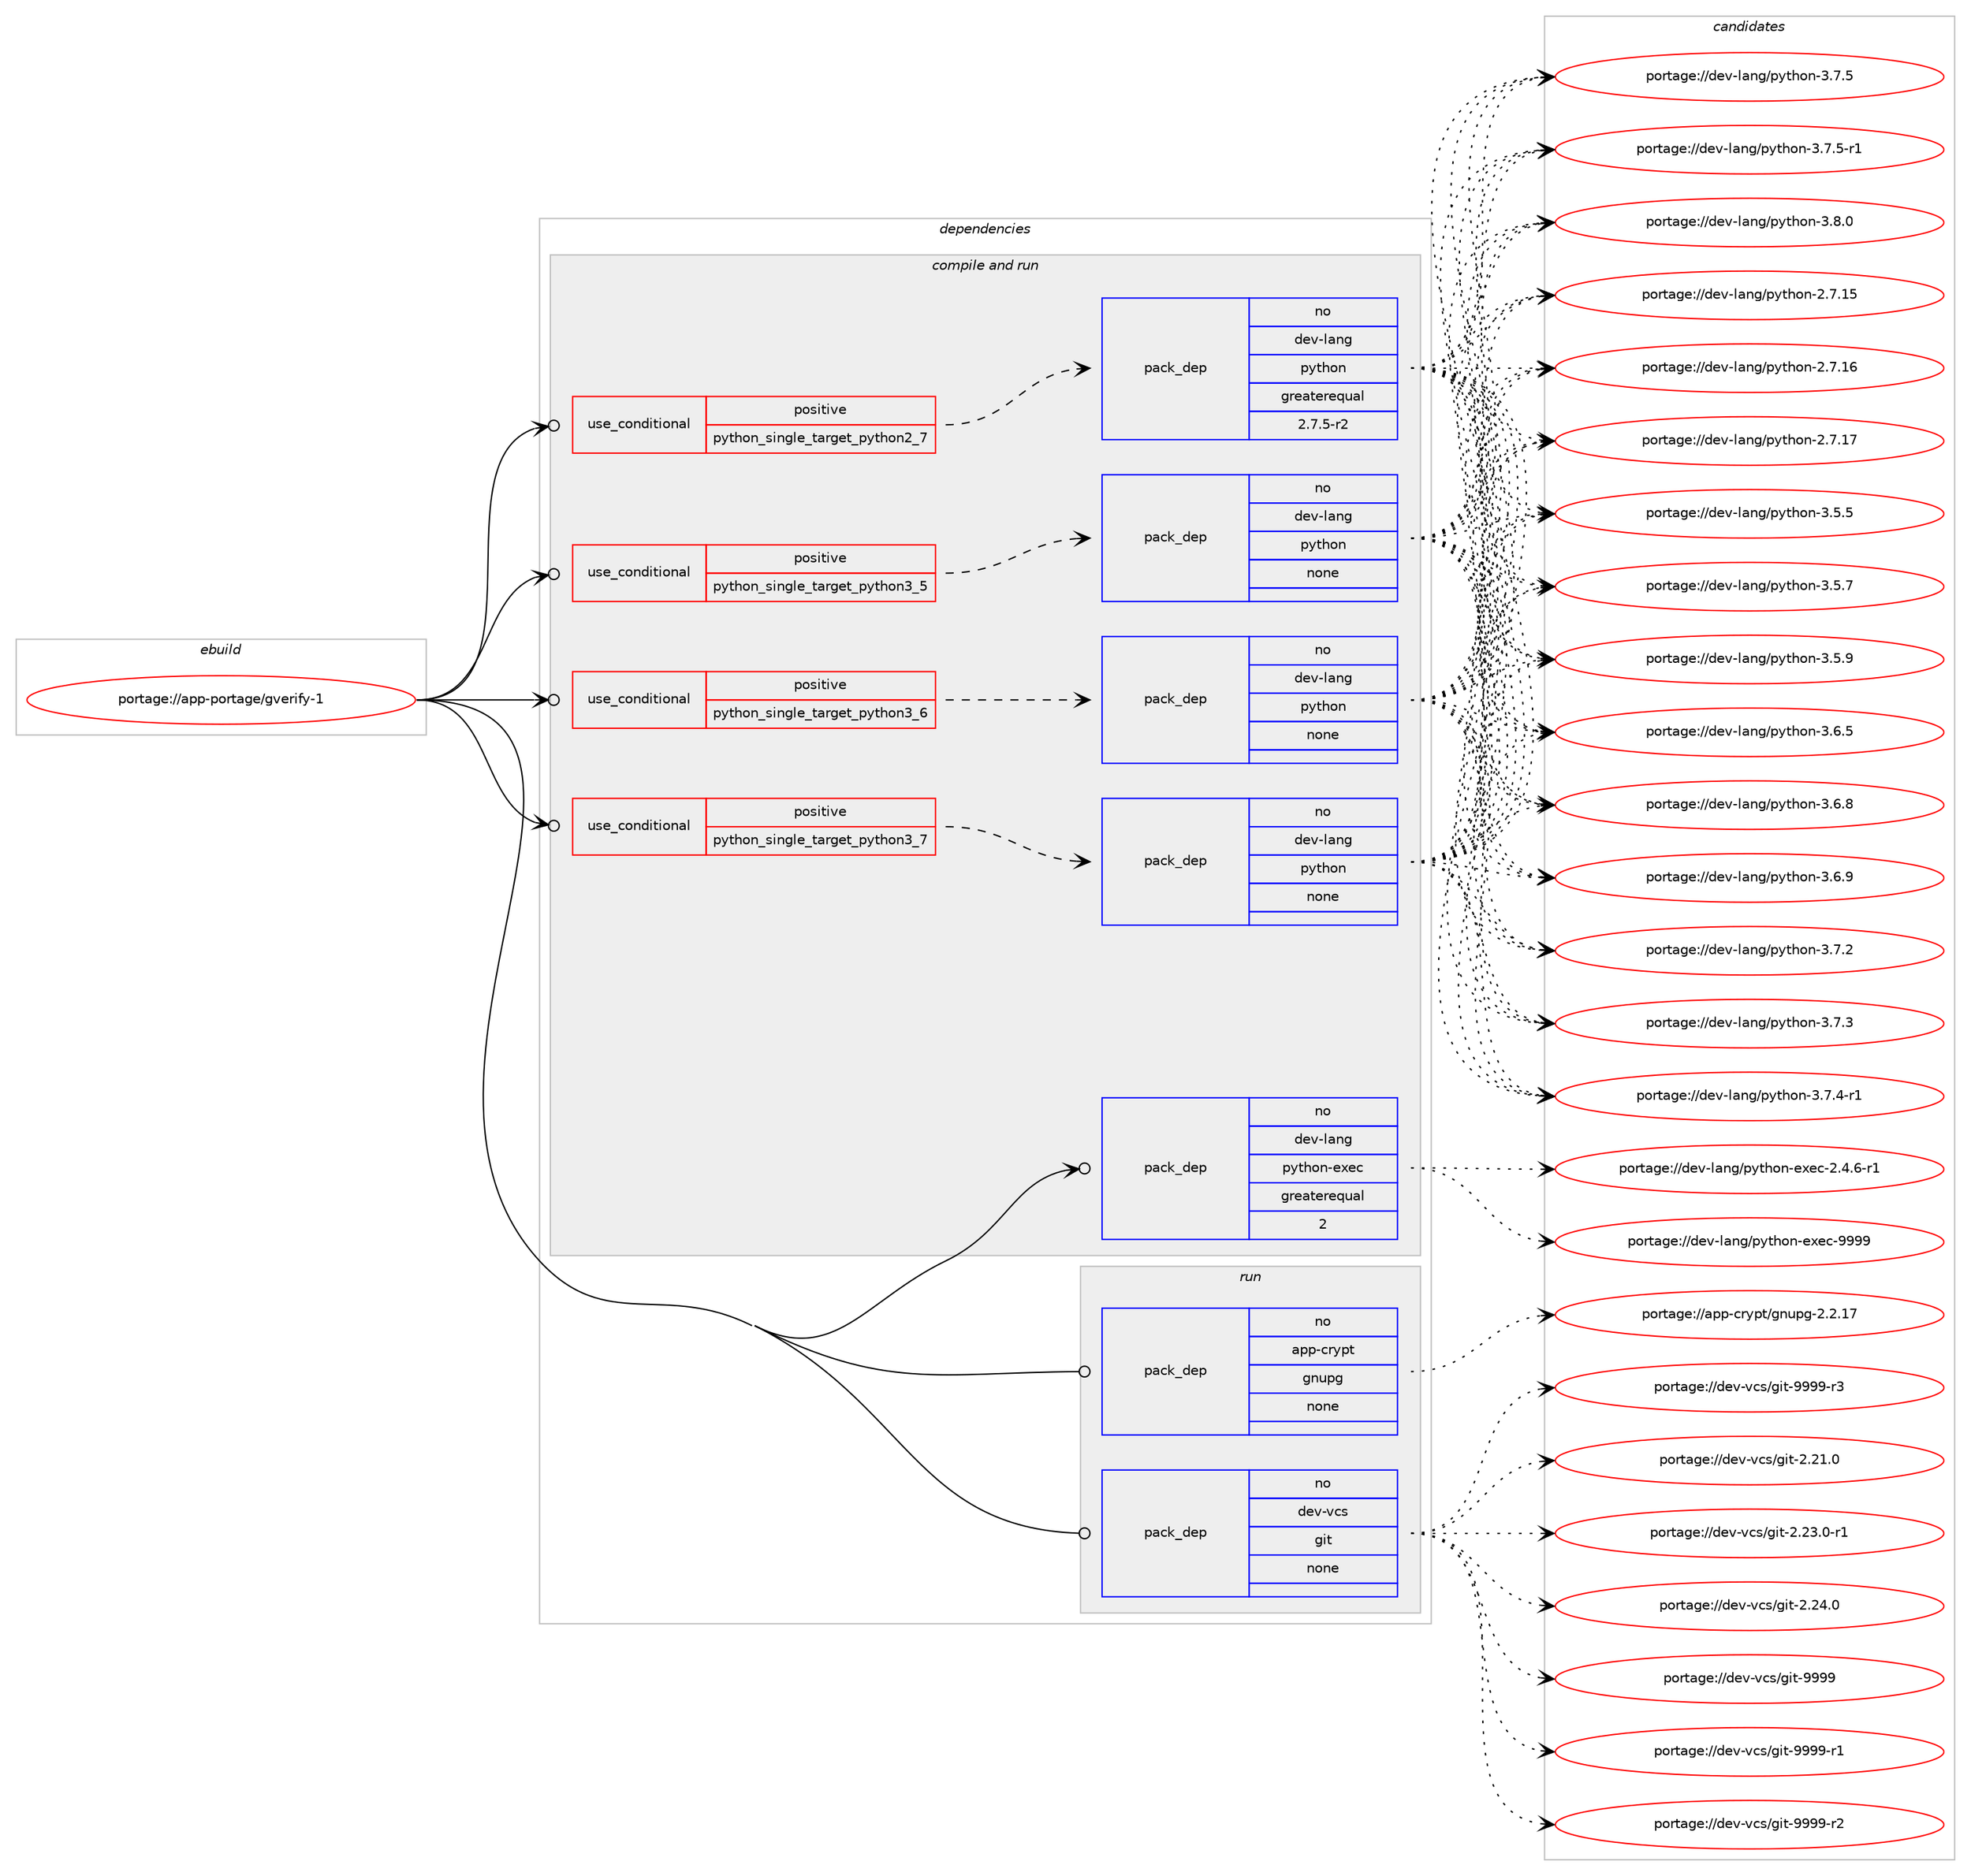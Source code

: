 digraph prolog {

# *************
# Graph options
# *************

newrank=true;
concentrate=true;
compound=true;
graph [rankdir=LR,fontname=Helvetica,fontsize=10,ranksep=1.5];#, ranksep=2.5, nodesep=0.2];
edge  [arrowhead=vee];
node  [fontname=Helvetica,fontsize=10];

# **********
# The ebuild
# **********

subgraph cluster_leftcol {
color=gray;
rank=same;
label=<<i>ebuild</i>>;
id [label="portage://app-portage/gverify-1", color=red, width=4, href="../app-portage/gverify-1.svg"];
}

# ****************
# The dependencies
# ****************

subgraph cluster_midcol {
color=gray;
label=<<i>dependencies</i>>;
subgraph cluster_compile {
fillcolor="#eeeeee";
style=filled;
label=<<i>compile</i>>;
}
subgraph cluster_compileandrun {
fillcolor="#eeeeee";
style=filled;
label=<<i>compile and run</i>>;
subgraph cond10220 {
dependency41441 [label=<<TABLE BORDER="0" CELLBORDER="1" CELLSPACING="0" CELLPADDING="4"><TR><TD ROWSPAN="3" CELLPADDING="10">use_conditional</TD></TR><TR><TD>positive</TD></TR><TR><TD>python_single_target_python2_7</TD></TR></TABLE>>, shape=none, color=red];
subgraph pack30534 {
dependency41442 [label=<<TABLE BORDER="0" CELLBORDER="1" CELLSPACING="0" CELLPADDING="4" WIDTH="220"><TR><TD ROWSPAN="6" CELLPADDING="30">pack_dep</TD></TR><TR><TD WIDTH="110">no</TD></TR><TR><TD>dev-lang</TD></TR><TR><TD>python</TD></TR><TR><TD>greaterequal</TD></TR><TR><TD>2.7.5-r2</TD></TR></TABLE>>, shape=none, color=blue];
}
dependency41441:e -> dependency41442:w [weight=20,style="dashed",arrowhead="vee"];
}
id:e -> dependency41441:w [weight=20,style="solid",arrowhead="odotvee"];
subgraph cond10221 {
dependency41443 [label=<<TABLE BORDER="0" CELLBORDER="1" CELLSPACING="0" CELLPADDING="4"><TR><TD ROWSPAN="3" CELLPADDING="10">use_conditional</TD></TR><TR><TD>positive</TD></TR><TR><TD>python_single_target_python3_5</TD></TR></TABLE>>, shape=none, color=red];
subgraph pack30535 {
dependency41444 [label=<<TABLE BORDER="0" CELLBORDER="1" CELLSPACING="0" CELLPADDING="4" WIDTH="220"><TR><TD ROWSPAN="6" CELLPADDING="30">pack_dep</TD></TR><TR><TD WIDTH="110">no</TD></TR><TR><TD>dev-lang</TD></TR><TR><TD>python</TD></TR><TR><TD>none</TD></TR><TR><TD></TD></TR></TABLE>>, shape=none, color=blue];
}
dependency41443:e -> dependency41444:w [weight=20,style="dashed",arrowhead="vee"];
}
id:e -> dependency41443:w [weight=20,style="solid",arrowhead="odotvee"];
subgraph cond10222 {
dependency41445 [label=<<TABLE BORDER="0" CELLBORDER="1" CELLSPACING="0" CELLPADDING="4"><TR><TD ROWSPAN="3" CELLPADDING="10">use_conditional</TD></TR><TR><TD>positive</TD></TR><TR><TD>python_single_target_python3_6</TD></TR></TABLE>>, shape=none, color=red];
subgraph pack30536 {
dependency41446 [label=<<TABLE BORDER="0" CELLBORDER="1" CELLSPACING="0" CELLPADDING="4" WIDTH="220"><TR><TD ROWSPAN="6" CELLPADDING="30">pack_dep</TD></TR><TR><TD WIDTH="110">no</TD></TR><TR><TD>dev-lang</TD></TR><TR><TD>python</TD></TR><TR><TD>none</TD></TR><TR><TD></TD></TR></TABLE>>, shape=none, color=blue];
}
dependency41445:e -> dependency41446:w [weight=20,style="dashed",arrowhead="vee"];
}
id:e -> dependency41445:w [weight=20,style="solid",arrowhead="odotvee"];
subgraph cond10223 {
dependency41447 [label=<<TABLE BORDER="0" CELLBORDER="1" CELLSPACING="0" CELLPADDING="4"><TR><TD ROWSPAN="3" CELLPADDING="10">use_conditional</TD></TR><TR><TD>positive</TD></TR><TR><TD>python_single_target_python3_7</TD></TR></TABLE>>, shape=none, color=red];
subgraph pack30537 {
dependency41448 [label=<<TABLE BORDER="0" CELLBORDER="1" CELLSPACING="0" CELLPADDING="4" WIDTH="220"><TR><TD ROWSPAN="6" CELLPADDING="30">pack_dep</TD></TR><TR><TD WIDTH="110">no</TD></TR><TR><TD>dev-lang</TD></TR><TR><TD>python</TD></TR><TR><TD>none</TD></TR><TR><TD></TD></TR></TABLE>>, shape=none, color=blue];
}
dependency41447:e -> dependency41448:w [weight=20,style="dashed",arrowhead="vee"];
}
id:e -> dependency41447:w [weight=20,style="solid",arrowhead="odotvee"];
subgraph pack30538 {
dependency41449 [label=<<TABLE BORDER="0" CELLBORDER="1" CELLSPACING="0" CELLPADDING="4" WIDTH="220"><TR><TD ROWSPAN="6" CELLPADDING="30">pack_dep</TD></TR><TR><TD WIDTH="110">no</TD></TR><TR><TD>dev-lang</TD></TR><TR><TD>python-exec</TD></TR><TR><TD>greaterequal</TD></TR><TR><TD>2</TD></TR></TABLE>>, shape=none, color=blue];
}
id:e -> dependency41449:w [weight=20,style="solid",arrowhead="odotvee"];
}
subgraph cluster_run {
fillcolor="#eeeeee";
style=filled;
label=<<i>run</i>>;
subgraph pack30539 {
dependency41450 [label=<<TABLE BORDER="0" CELLBORDER="1" CELLSPACING="0" CELLPADDING="4" WIDTH="220"><TR><TD ROWSPAN="6" CELLPADDING="30">pack_dep</TD></TR><TR><TD WIDTH="110">no</TD></TR><TR><TD>app-crypt</TD></TR><TR><TD>gnupg</TD></TR><TR><TD>none</TD></TR><TR><TD></TD></TR></TABLE>>, shape=none, color=blue];
}
id:e -> dependency41450:w [weight=20,style="solid",arrowhead="odot"];
subgraph pack30540 {
dependency41451 [label=<<TABLE BORDER="0" CELLBORDER="1" CELLSPACING="0" CELLPADDING="4" WIDTH="220"><TR><TD ROWSPAN="6" CELLPADDING="30">pack_dep</TD></TR><TR><TD WIDTH="110">no</TD></TR><TR><TD>dev-vcs</TD></TR><TR><TD>git</TD></TR><TR><TD>none</TD></TR><TR><TD></TD></TR></TABLE>>, shape=none, color=blue];
}
id:e -> dependency41451:w [weight=20,style="solid",arrowhead="odot"];
}
}

# **************
# The candidates
# **************

subgraph cluster_choices {
rank=same;
color=gray;
label=<<i>candidates</i>>;

subgraph choice30534 {
color=black;
nodesep=1;
choiceportage10010111845108971101034711212111610411111045504655464953 [label="portage://dev-lang/python-2.7.15", color=red, width=4,href="../dev-lang/python-2.7.15.svg"];
choiceportage10010111845108971101034711212111610411111045504655464954 [label="portage://dev-lang/python-2.7.16", color=red, width=4,href="../dev-lang/python-2.7.16.svg"];
choiceportage10010111845108971101034711212111610411111045504655464955 [label="portage://dev-lang/python-2.7.17", color=red, width=4,href="../dev-lang/python-2.7.17.svg"];
choiceportage100101118451089711010347112121116104111110455146534653 [label="portage://dev-lang/python-3.5.5", color=red, width=4,href="../dev-lang/python-3.5.5.svg"];
choiceportage100101118451089711010347112121116104111110455146534655 [label="portage://dev-lang/python-3.5.7", color=red, width=4,href="../dev-lang/python-3.5.7.svg"];
choiceportage100101118451089711010347112121116104111110455146534657 [label="portage://dev-lang/python-3.5.9", color=red, width=4,href="../dev-lang/python-3.5.9.svg"];
choiceportage100101118451089711010347112121116104111110455146544653 [label="portage://dev-lang/python-3.6.5", color=red, width=4,href="../dev-lang/python-3.6.5.svg"];
choiceportage100101118451089711010347112121116104111110455146544656 [label="portage://dev-lang/python-3.6.8", color=red, width=4,href="../dev-lang/python-3.6.8.svg"];
choiceportage100101118451089711010347112121116104111110455146544657 [label="portage://dev-lang/python-3.6.9", color=red, width=4,href="../dev-lang/python-3.6.9.svg"];
choiceportage100101118451089711010347112121116104111110455146554650 [label="portage://dev-lang/python-3.7.2", color=red, width=4,href="../dev-lang/python-3.7.2.svg"];
choiceportage100101118451089711010347112121116104111110455146554651 [label="portage://dev-lang/python-3.7.3", color=red, width=4,href="../dev-lang/python-3.7.3.svg"];
choiceportage1001011184510897110103471121211161041111104551465546524511449 [label="portage://dev-lang/python-3.7.4-r1", color=red, width=4,href="../dev-lang/python-3.7.4-r1.svg"];
choiceportage100101118451089711010347112121116104111110455146554653 [label="portage://dev-lang/python-3.7.5", color=red, width=4,href="../dev-lang/python-3.7.5.svg"];
choiceportage1001011184510897110103471121211161041111104551465546534511449 [label="portage://dev-lang/python-3.7.5-r1", color=red, width=4,href="../dev-lang/python-3.7.5-r1.svg"];
choiceportage100101118451089711010347112121116104111110455146564648 [label="portage://dev-lang/python-3.8.0", color=red, width=4,href="../dev-lang/python-3.8.0.svg"];
dependency41442:e -> choiceportage10010111845108971101034711212111610411111045504655464953:w [style=dotted,weight="100"];
dependency41442:e -> choiceportage10010111845108971101034711212111610411111045504655464954:w [style=dotted,weight="100"];
dependency41442:e -> choiceportage10010111845108971101034711212111610411111045504655464955:w [style=dotted,weight="100"];
dependency41442:e -> choiceportage100101118451089711010347112121116104111110455146534653:w [style=dotted,weight="100"];
dependency41442:e -> choiceportage100101118451089711010347112121116104111110455146534655:w [style=dotted,weight="100"];
dependency41442:e -> choiceportage100101118451089711010347112121116104111110455146534657:w [style=dotted,weight="100"];
dependency41442:e -> choiceportage100101118451089711010347112121116104111110455146544653:w [style=dotted,weight="100"];
dependency41442:e -> choiceportage100101118451089711010347112121116104111110455146544656:w [style=dotted,weight="100"];
dependency41442:e -> choiceportage100101118451089711010347112121116104111110455146544657:w [style=dotted,weight="100"];
dependency41442:e -> choiceportage100101118451089711010347112121116104111110455146554650:w [style=dotted,weight="100"];
dependency41442:e -> choiceportage100101118451089711010347112121116104111110455146554651:w [style=dotted,weight="100"];
dependency41442:e -> choiceportage1001011184510897110103471121211161041111104551465546524511449:w [style=dotted,weight="100"];
dependency41442:e -> choiceportage100101118451089711010347112121116104111110455146554653:w [style=dotted,weight="100"];
dependency41442:e -> choiceportage1001011184510897110103471121211161041111104551465546534511449:w [style=dotted,weight="100"];
dependency41442:e -> choiceportage100101118451089711010347112121116104111110455146564648:w [style=dotted,weight="100"];
}
subgraph choice30535 {
color=black;
nodesep=1;
choiceportage10010111845108971101034711212111610411111045504655464953 [label="portage://dev-lang/python-2.7.15", color=red, width=4,href="../dev-lang/python-2.7.15.svg"];
choiceportage10010111845108971101034711212111610411111045504655464954 [label="portage://dev-lang/python-2.7.16", color=red, width=4,href="../dev-lang/python-2.7.16.svg"];
choiceportage10010111845108971101034711212111610411111045504655464955 [label="portage://dev-lang/python-2.7.17", color=red, width=4,href="../dev-lang/python-2.7.17.svg"];
choiceportage100101118451089711010347112121116104111110455146534653 [label="portage://dev-lang/python-3.5.5", color=red, width=4,href="../dev-lang/python-3.5.5.svg"];
choiceportage100101118451089711010347112121116104111110455146534655 [label="portage://dev-lang/python-3.5.7", color=red, width=4,href="../dev-lang/python-3.5.7.svg"];
choiceportage100101118451089711010347112121116104111110455146534657 [label="portage://dev-lang/python-3.5.9", color=red, width=4,href="../dev-lang/python-3.5.9.svg"];
choiceportage100101118451089711010347112121116104111110455146544653 [label="portage://dev-lang/python-3.6.5", color=red, width=4,href="../dev-lang/python-3.6.5.svg"];
choiceportage100101118451089711010347112121116104111110455146544656 [label="portage://dev-lang/python-3.6.8", color=red, width=4,href="../dev-lang/python-3.6.8.svg"];
choiceportage100101118451089711010347112121116104111110455146544657 [label="portage://dev-lang/python-3.6.9", color=red, width=4,href="../dev-lang/python-3.6.9.svg"];
choiceportage100101118451089711010347112121116104111110455146554650 [label="portage://dev-lang/python-3.7.2", color=red, width=4,href="../dev-lang/python-3.7.2.svg"];
choiceportage100101118451089711010347112121116104111110455146554651 [label="portage://dev-lang/python-3.7.3", color=red, width=4,href="../dev-lang/python-3.7.3.svg"];
choiceportage1001011184510897110103471121211161041111104551465546524511449 [label="portage://dev-lang/python-3.7.4-r1", color=red, width=4,href="../dev-lang/python-3.7.4-r1.svg"];
choiceportage100101118451089711010347112121116104111110455146554653 [label="portage://dev-lang/python-3.7.5", color=red, width=4,href="../dev-lang/python-3.7.5.svg"];
choiceportage1001011184510897110103471121211161041111104551465546534511449 [label="portage://dev-lang/python-3.7.5-r1", color=red, width=4,href="../dev-lang/python-3.7.5-r1.svg"];
choiceportage100101118451089711010347112121116104111110455146564648 [label="portage://dev-lang/python-3.8.0", color=red, width=4,href="../dev-lang/python-3.8.0.svg"];
dependency41444:e -> choiceportage10010111845108971101034711212111610411111045504655464953:w [style=dotted,weight="100"];
dependency41444:e -> choiceportage10010111845108971101034711212111610411111045504655464954:w [style=dotted,weight="100"];
dependency41444:e -> choiceportage10010111845108971101034711212111610411111045504655464955:w [style=dotted,weight="100"];
dependency41444:e -> choiceportage100101118451089711010347112121116104111110455146534653:w [style=dotted,weight="100"];
dependency41444:e -> choiceportage100101118451089711010347112121116104111110455146534655:w [style=dotted,weight="100"];
dependency41444:e -> choiceportage100101118451089711010347112121116104111110455146534657:w [style=dotted,weight="100"];
dependency41444:e -> choiceportage100101118451089711010347112121116104111110455146544653:w [style=dotted,weight="100"];
dependency41444:e -> choiceportage100101118451089711010347112121116104111110455146544656:w [style=dotted,weight="100"];
dependency41444:e -> choiceportage100101118451089711010347112121116104111110455146544657:w [style=dotted,weight="100"];
dependency41444:e -> choiceportage100101118451089711010347112121116104111110455146554650:w [style=dotted,weight="100"];
dependency41444:e -> choiceportage100101118451089711010347112121116104111110455146554651:w [style=dotted,weight="100"];
dependency41444:e -> choiceportage1001011184510897110103471121211161041111104551465546524511449:w [style=dotted,weight="100"];
dependency41444:e -> choiceportage100101118451089711010347112121116104111110455146554653:w [style=dotted,weight="100"];
dependency41444:e -> choiceportage1001011184510897110103471121211161041111104551465546534511449:w [style=dotted,weight="100"];
dependency41444:e -> choiceportage100101118451089711010347112121116104111110455146564648:w [style=dotted,weight="100"];
}
subgraph choice30536 {
color=black;
nodesep=1;
choiceportage10010111845108971101034711212111610411111045504655464953 [label="portage://dev-lang/python-2.7.15", color=red, width=4,href="../dev-lang/python-2.7.15.svg"];
choiceportage10010111845108971101034711212111610411111045504655464954 [label="portage://dev-lang/python-2.7.16", color=red, width=4,href="../dev-lang/python-2.7.16.svg"];
choiceportage10010111845108971101034711212111610411111045504655464955 [label="portage://dev-lang/python-2.7.17", color=red, width=4,href="../dev-lang/python-2.7.17.svg"];
choiceportage100101118451089711010347112121116104111110455146534653 [label="portage://dev-lang/python-3.5.5", color=red, width=4,href="../dev-lang/python-3.5.5.svg"];
choiceportage100101118451089711010347112121116104111110455146534655 [label="portage://dev-lang/python-3.5.7", color=red, width=4,href="../dev-lang/python-3.5.7.svg"];
choiceportage100101118451089711010347112121116104111110455146534657 [label="portage://dev-lang/python-3.5.9", color=red, width=4,href="../dev-lang/python-3.5.9.svg"];
choiceportage100101118451089711010347112121116104111110455146544653 [label="portage://dev-lang/python-3.6.5", color=red, width=4,href="../dev-lang/python-3.6.5.svg"];
choiceportage100101118451089711010347112121116104111110455146544656 [label="portage://dev-lang/python-3.6.8", color=red, width=4,href="../dev-lang/python-3.6.8.svg"];
choiceportage100101118451089711010347112121116104111110455146544657 [label="portage://dev-lang/python-3.6.9", color=red, width=4,href="../dev-lang/python-3.6.9.svg"];
choiceportage100101118451089711010347112121116104111110455146554650 [label="portage://dev-lang/python-3.7.2", color=red, width=4,href="../dev-lang/python-3.7.2.svg"];
choiceportage100101118451089711010347112121116104111110455146554651 [label="portage://dev-lang/python-3.7.3", color=red, width=4,href="../dev-lang/python-3.7.3.svg"];
choiceportage1001011184510897110103471121211161041111104551465546524511449 [label="portage://dev-lang/python-3.7.4-r1", color=red, width=4,href="../dev-lang/python-3.7.4-r1.svg"];
choiceportage100101118451089711010347112121116104111110455146554653 [label="portage://dev-lang/python-3.7.5", color=red, width=4,href="../dev-lang/python-3.7.5.svg"];
choiceportage1001011184510897110103471121211161041111104551465546534511449 [label="portage://dev-lang/python-3.7.5-r1", color=red, width=4,href="../dev-lang/python-3.7.5-r1.svg"];
choiceportage100101118451089711010347112121116104111110455146564648 [label="portage://dev-lang/python-3.8.0", color=red, width=4,href="../dev-lang/python-3.8.0.svg"];
dependency41446:e -> choiceportage10010111845108971101034711212111610411111045504655464953:w [style=dotted,weight="100"];
dependency41446:e -> choiceportage10010111845108971101034711212111610411111045504655464954:w [style=dotted,weight="100"];
dependency41446:e -> choiceportage10010111845108971101034711212111610411111045504655464955:w [style=dotted,weight="100"];
dependency41446:e -> choiceportage100101118451089711010347112121116104111110455146534653:w [style=dotted,weight="100"];
dependency41446:e -> choiceportage100101118451089711010347112121116104111110455146534655:w [style=dotted,weight="100"];
dependency41446:e -> choiceportage100101118451089711010347112121116104111110455146534657:w [style=dotted,weight="100"];
dependency41446:e -> choiceportage100101118451089711010347112121116104111110455146544653:w [style=dotted,weight="100"];
dependency41446:e -> choiceportage100101118451089711010347112121116104111110455146544656:w [style=dotted,weight="100"];
dependency41446:e -> choiceportage100101118451089711010347112121116104111110455146544657:w [style=dotted,weight="100"];
dependency41446:e -> choiceportage100101118451089711010347112121116104111110455146554650:w [style=dotted,weight="100"];
dependency41446:e -> choiceportage100101118451089711010347112121116104111110455146554651:w [style=dotted,weight="100"];
dependency41446:e -> choiceportage1001011184510897110103471121211161041111104551465546524511449:w [style=dotted,weight="100"];
dependency41446:e -> choiceportage100101118451089711010347112121116104111110455146554653:w [style=dotted,weight="100"];
dependency41446:e -> choiceportage1001011184510897110103471121211161041111104551465546534511449:w [style=dotted,weight="100"];
dependency41446:e -> choiceportage100101118451089711010347112121116104111110455146564648:w [style=dotted,weight="100"];
}
subgraph choice30537 {
color=black;
nodesep=1;
choiceportage10010111845108971101034711212111610411111045504655464953 [label="portage://dev-lang/python-2.7.15", color=red, width=4,href="../dev-lang/python-2.7.15.svg"];
choiceportage10010111845108971101034711212111610411111045504655464954 [label="portage://dev-lang/python-2.7.16", color=red, width=4,href="../dev-lang/python-2.7.16.svg"];
choiceportage10010111845108971101034711212111610411111045504655464955 [label="portage://dev-lang/python-2.7.17", color=red, width=4,href="../dev-lang/python-2.7.17.svg"];
choiceportage100101118451089711010347112121116104111110455146534653 [label="portage://dev-lang/python-3.5.5", color=red, width=4,href="../dev-lang/python-3.5.5.svg"];
choiceportage100101118451089711010347112121116104111110455146534655 [label="portage://dev-lang/python-3.5.7", color=red, width=4,href="../dev-lang/python-3.5.7.svg"];
choiceportage100101118451089711010347112121116104111110455146534657 [label="portage://dev-lang/python-3.5.9", color=red, width=4,href="../dev-lang/python-3.5.9.svg"];
choiceportage100101118451089711010347112121116104111110455146544653 [label="portage://dev-lang/python-3.6.5", color=red, width=4,href="../dev-lang/python-3.6.5.svg"];
choiceportage100101118451089711010347112121116104111110455146544656 [label="portage://dev-lang/python-3.6.8", color=red, width=4,href="../dev-lang/python-3.6.8.svg"];
choiceportage100101118451089711010347112121116104111110455146544657 [label="portage://dev-lang/python-3.6.9", color=red, width=4,href="../dev-lang/python-3.6.9.svg"];
choiceportage100101118451089711010347112121116104111110455146554650 [label="portage://dev-lang/python-3.7.2", color=red, width=4,href="../dev-lang/python-3.7.2.svg"];
choiceportage100101118451089711010347112121116104111110455146554651 [label="portage://dev-lang/python-3.7.3", color=red, width=4,href="../dev-lang/python-3.7.3.svg"];
choiceportage1001011184510897110103471121211161041111104551465546524511449 [label="portage://dev-lang/python-3.7.4-r1", color=red, width=4,href="../dev-lang/python-3.7.4-r1.svg"];
choiceportage100101118451089711010347112121116104111110455146554653 [label="portage://dev-lang/python-3.7.5", color=red, width=4,href="../dev-lang/python-3.7.5.svg"];
choiceportage1001011184510897110103471121211161041111104551465546534511449 [label="portage://dev-lang/python-3.7.5-r1", color=red, width=4,href="../dev-lang/python-3.7.5-r1.svg"];
choiceportage100101118451089711010347112121116104111110455146564648 [label="portage://dev-lang/python-3.8.0", color=red, width=4,href="../dev-lang/python-3.8.0.svg"];
dependency41448:e -> choiceportage10010111845108971101034711212111610411111045504655464953:w [style=dotted,weight="100"];
dependency41448:e -> choiceportage10010111845108971101034711212111610411111045504655464954:w [style=dotted,weight="100"];
dependency41448:e -> choiceportage10010111845108971101034711212111610411111045504655464955:w [style=dotted,weight="100"];
dependency41448:e -> choiceportage100101118451089711010347112121116104111110455146534653:w [style=dotted,weight="100"];
dependency41448:e -> choiceportage100101118451089711010347112121116104111110455146534655:w [style=dotted,weight="100"];
dependency41448:e -> choiceportage100101118451089711010347112121116104111110455146534657:w [style=dotted,weight="100"];
dependency41448:e -> choiceportage100101118451089711010347112121116104111110455146544653:w [style=dotted,weight="100"];
dependency41448:e -> choiceportage100101118451089711010347112121116104111110455146544656:w [style=dotted,weight="100"];
dependency41448:e -> choiceportage100101118451089711010347112121116104111110455146544657:w [style=dotted,weight="100"];
dependency41448:e -> choiceportage100101118451089711010347112121116104111110455146554650:w [style=dotted,weight="100"];
dependency41448:e -> choiceportage100101118451089711010347112121116104111110455146554651:w [style=dotted,weight="100"];
dependency41448:e -> choiceportage1001011184510897110103471121211161041111104551465546524511449:w [style=dotted,weight="100"];
dependency41448:e -> choiceportage100101118451089711010347112121116104111110455146554653:w [style=dotted,weight="100"];
dependency41448:e -> choiceportage1001011184510897110103471121211161041111104551465546534511449:w [style=dotted,weight="100"];
dependency41448:e -> choiceportage100101118451089711010347112121116104111110455146564648:w [style=dotted,weight="100"];
}
subgraph choice30538 {
color=black;
nodesep=1;
choiceportage10010111845108971101034711212111610411111045101120101994550465246544511449 [label="portage://dev-lang/python-exec-2.4.6-r1", color=red, width=4,href="../dev-lang/python-exec-2.4.6-r1.svg"];
choiceportage10010111845108971101034711212111610411111045101120101994557575757 [label="portage://dev-lang/python-exec-9999", color=red, width=4,href="../dev-lang/python-exec-9999.svg"];
dependency41449:e -> choiceportage10010111845108971101034711212111610411111045101120101994550465246544511449:w [style=dotted,weight="100"];
dependency41449:e -> choiceportage10010111845108971101034711212111610411111045101120101994557575757:w [style=dotted,weight="100"];
}
subgraph choice30539 {
color=black;
nodesep=1;
choiceportage9711211245991141211121164710311011711210345504650464955 [label="portage://app-crypt/gnupg-2.2.17", color=red, width=4,href="../app-crypt/gnupg-2.2.17.svg"];
dependency41450:e -> choiceportage9711211245991141211121164710311011711210345504650464955:w [style=dotted,weight="100"];
}
subgraph choice30540 {
color=black;
nodesep=1;
choiceportage10010111845118991154710310511645504650494648 [label="portage://dev-vcs/git-2.21.0", color=red, width=4,href="../dev-vcs/git-2.21.0.svg"];
choiceportage100101118451189911547103105116455046505146484511449 [label="portage://dev-vcs/git-2.23.0-r1", color=red, width=4,href="../dev-vcs/git-2.23.0-r1.svg"];
choiceportage10010111845118991154710310511645504650524648 [label="portage://dev-vcs/git-2.24.0", color=red, width=4,href="../dev-vcs/git-2.24.0.svg"];
choiceportage1001011184511899115471031051164557575757 [label="portage://dev-vcs/git-9999", color=red, width=4,href="../dev-vcs/git-9999.svg"];
choiceportage10010111845118991154710310511645575757574511449 [label="portage://dev-vcs/git-9999-r1", color=red, width=4,href="../dev-vcs/git-9999-r1.svg"];
choiceportage10010111845118991154710310511645575757574511450 [label="portage://dev-vcs/git-9999-r2", color=red, width=4,href="../dev-vcs/git-9999-r2.svg"];
choiceportage10010111845118991154710310511645575757574511451 [label="portage://dev-vcs/git-9999-r3", color=red, width=4,href="../dev-vcs/git-9999-r3.svg"];
dependency41451:e -> choiceportage10010111845118991154710310511645504650494648:w [style=dotted,weight="100"];
dependency41451:e -> choiceportage100101118451189911547103105116455046505146484511449:w [style=dotted,weight="100"];
dependency41451:e -> choiceportage10010111845118991154710310511645504650524648:w [style=dotted,weight="100"];
dependency41451:e -> choiceportage1001011184511899115471031051164557575757:w [style=dotted,weight="100"];
dependency41451:e -> choiceportage10010111845118991154710310511645575757574511449:w [style=dotted,weight="100"];
dependency41451:e -> choiceportage10010111845118991154710310511645575757574511450:w [style=dotted,weight="100"];
dependency41451:e -> choiceportage10010111845118991154710310511645575757574511451:w [style=dotted,weight="100"];
}
}

}

